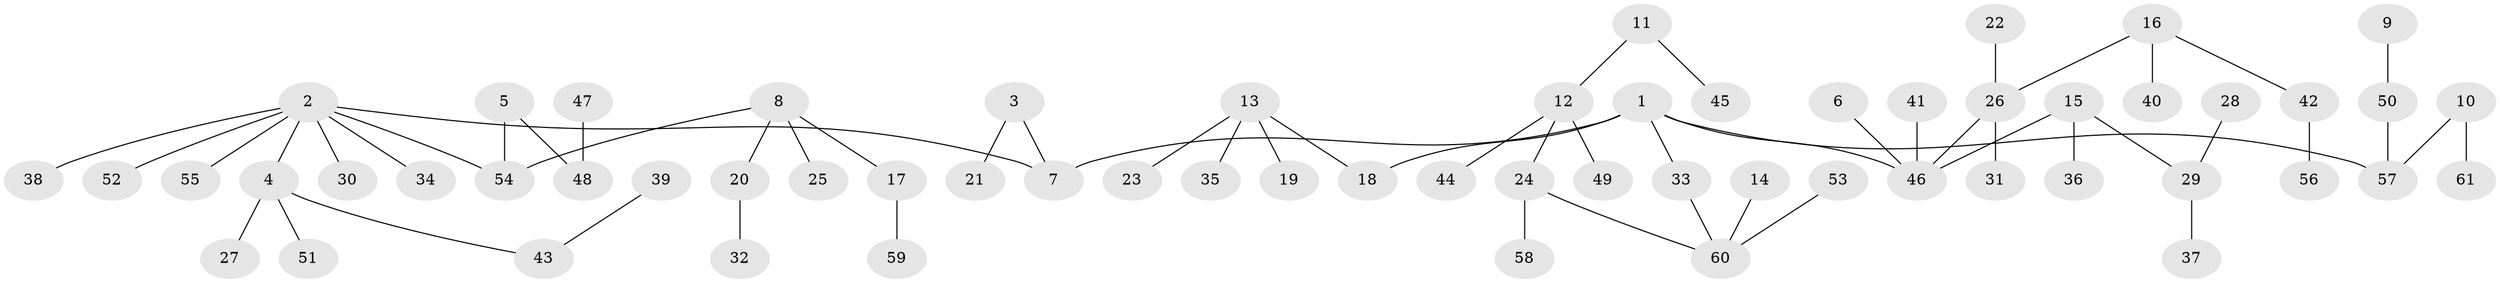 // original degree distribution, {4: 0.09090909090909091, 5: 0.024793388429752067, 6: 0.024793388429752067, 2: 0.2231404958677686, 3: 0.10743801652892562, 7: 0.008264462809917356, 1: 0.5206611570247934}
// Generated by graph-tools (version 1.1) at 2025/02/03/09/25 03:02:28]
// undirected, 61 vertices, 60 edges
graph export_dot {
graph [start="1"]
  node [color=gray90,style=filled];
  1;
  2;
  3;
  4;
  5;
  6;
  7;
  8;
  9;
  10;
  11;
  12;
  13;
  14;
  15;
  16;
  17;
  18;
  19;
  20;
  21;
  22;
  23;
  24;
  25;
  26;
  27;
  28;
  29;
  30;
  31;
  32;
  33;
  34;
  35;
  36;
  37;
  38;
  39;
  40;
  41;
  42;
  43;
  44;
  45;
  46;
  47;
  48;
  49;
  50;
  51;
  52;
  53;
  54;
  55;
  56;
  57;
  58;
  59;
  60;
  61;
  1 -- 7 [weight=1.0];
  1 -- 18 [weight=1.0];
  1 -- 33 [weight=1.0];
  1 -- 46 [weight=1.0];
  1 -- 57 [weight=1.0];
  2 -- 4 [weight=1.0];
  2 -- 7 [weight=1.0];
  2 -- 30 [weight=1.0];
  2 -- 34 [weight=1.0];
  2 -- 38 [weight=1.0];
  2 -- 52 [weight=1.0];
  2 -- 54 [weight=1.0];
  2 -- 55 [weight=1.0];
  3 -- 7 [weight=1.0];
  3 -- 21 [weight=1.0];
  4 -- 27 [weight=1.0];
  4 -- 43 [weight=1.0];
  4 -- 51 [weight=1.0];
  5 -- 48 [weight=1.0];
  5 -- 54 [weight=1.0];
  6 -- 46 [weight=1.0];
  8 -- 17 [weight=1.0];
  8 -- 20 [weight=1.0];
  8 -- 25 [weight=1.0];
  8 -- 54 [weight=1.0];
  9 -- 50 [weight=1.0];
  10 -- 57 [weight=1.0];
  10 -- 61 [weight=1.0];
  11 -- 12 [weight=1.0];
  11 -- 45 [weight=1.0];
  12 -- 24 [weight=1.0];
  12 -- 44 [weight=1.0];
  12 -- 49 [weight=1.0];
  13 -- 18 [weight=1.0];
  13 -- 19 [weight=1.0];
  13 -- 23 [weight=1.0];
  13 -- 35 [weight=1.0];
  14 -- 60 [weight=1.0];
  15 -- 29 [weight=1.0];
  15 -- 36 [weight=1.0];
  15 -- 46 [weight=1.0];
  16 -- 26 [weight=1.0];
  16 -- 40 [weight=1.0];
  16 -- 42 [weight=1.0];
  17 -- 59 [weight=1.0];
  20 -- 32 [weight=1.0];
  22 -- 26 [weight=1.0];
  24 -- 58 [weight=1.0];
  24 -- 60 [weight=1.0];
  26 -- 31 [weight=1.0];
  26 -- 46 [weight=1.0];
  28 -- 29 [weight=1.0];
  29 -- 37 [weight=1.0];
  33 -- 60 [weight=1.0];
  39 -- 43 [weight=1.0];
  41 -- 46 [weight=1.0];
  42 -- 56 [weight=1.0];
  47 -- 48 [weight=1.0];
  50 -- 57 [weight=1.0];
  53 -- 60 [weight=1.0];
}
